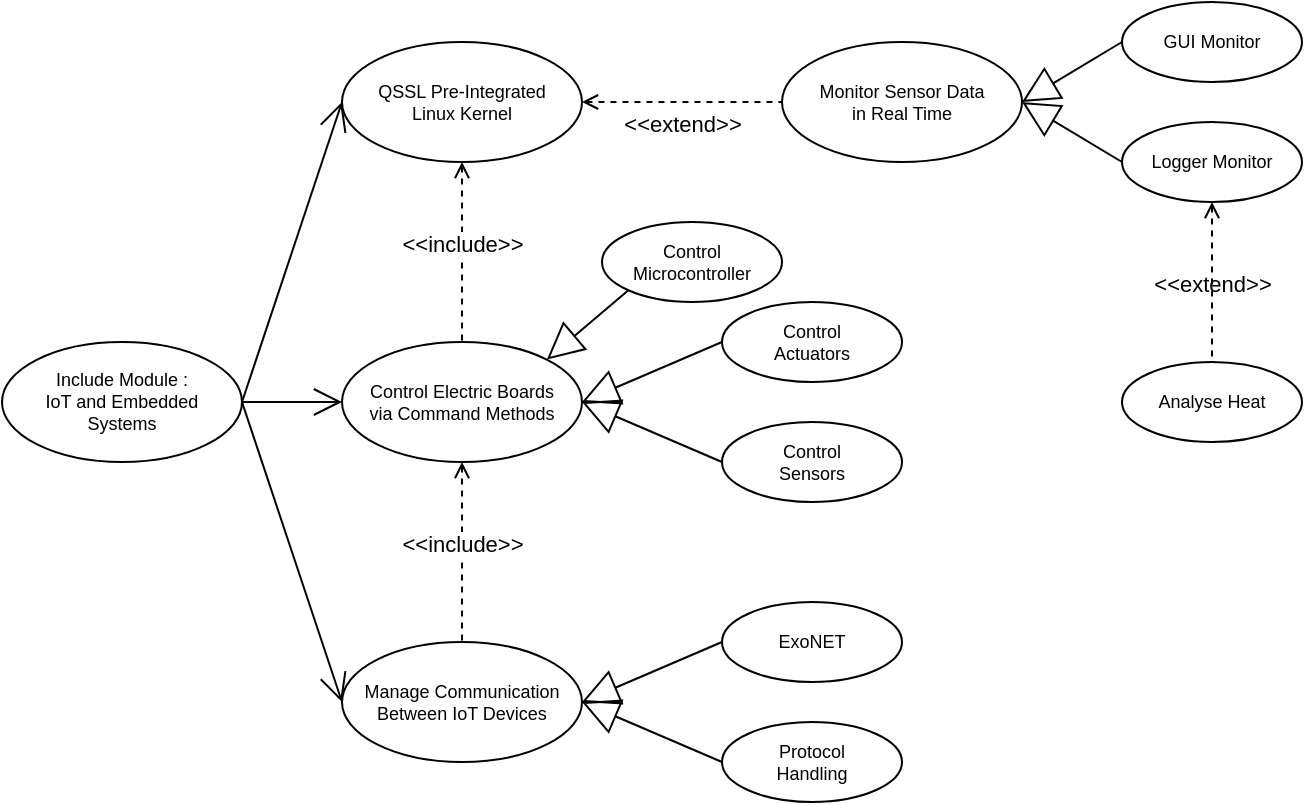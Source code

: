 <mxfile version="24.6.1" type="device">
  <diagram name="Page-1" id="JFPJkxZZSjxiJD6og031">
    <mxGraphModel dx="-61" dy="529" grid="1" gridSize="10" guides="1" tooltips="1" connect="1" arrows="1" fold="1" page="1" pageScale="1" pageWidth="850" pageHeight="1100" math="0" shadow="0">
      <root>
        <mxCell id="0" />
        <mxCell id="1" parent="0" />
        <mxCell id="5J0PExLWSg5odvyhJzei-1" value="Include Module :&lt;div&gt;IoT and Embedded&lt;/div&gt;&lt;div&gt;Systems&lt;/div&gt;" style="ellipse;whiteSpace=wrap;html=1;fontSize=9;" parent="1" vertex="1">
          <mxGeometry x="920" y="490" width="120" height="60" as="geometry" />
        </mxCell>
        <mxCell id="5J0PExLWSg5odvyhJzei-2" value="Monitor Sensor Data&lt;div&gt;in Real Time&lt;/div&gt;" style="ellipse;whiteSpace=wrap;html=1;fontSize=9;" parent="1" vertex="1">
          <mxGeometry x="1310" y="340" width="120" height="60" as="geometry" />
        </mxCell>
        <mxCell id="5J0PExLWSg5odvyhJzei-3" value="Manage Communication&lt;div&gt;Between IoT Devices&lt;/div&gt;" style="ellipse;whiteSpace=wrap;html=1;fontSize=9;" parent="1" vertex="1">
          <mxGeometry x="1090" y="640" width="120" height="60" as="geometry" />
        </mxCell>
        <mxCell id="5J0PExLWSg5odvyhJzei-4" value="Control Electric Boards&lt;div&gt;via Command Methods&lt;/div&gt;" style="ellipse;whiteSpace=wrap;html=1;fontSize=9;" parent="1" vertex="1">
          <mxGeometry x="1090" y="490" width="120" height="60" as="geometry" />
        </mxCell>
        <mxCell id="5J0PExLWSg5odvyhJzei-5" value="Control&lt;div&gt;Microcontroller&lt;/div&gt;" style="ellipse;whiteSpace=wrap;html=1;fontSize=9;" parent="1" vertex="1">
          <mxGeometry x="1220" y="430" width="90" height="40" as="geometry" />
        </mxCell>
        <mxCell id="5J0PExLWSg5odvyhJzei-6" value="" style="endArrow=none;endSize=16;endFill=0;html=1;rounded=0;exitX=1;exitY=0;exitDx=0;exitDy=0;entryX=0;entryY=1;entryDx=0;entryDy=0;startArrow=block;startFill=0;startSize=16;" parent="1" source="5J0PExLWSg5odvyhJzei-4" target="5J0PExLWSg5odvyhJzei-5" edge="1">
          <mxGeometry width="160" relative="1" as="geometry">
            <mxPoint x="1270" y="537.5" as="sourcePoint" />
            <mxPoint x="1310" y="502.5" as="targetPoint" />
          </mxGeometry>
        </mxCell>
        <mxCell id="5J0PExLWSg5odvyhJzei-7" value="&lt;div&gt;Control&lt;/div&gt;&lt;div&gt;Actuators&lt;/div&gt;" style="ellipse;whiteSpace=wrap;html=1;fontSize=9;" parent="1" vertex="1">
          <mxGeometry x="1280" y="470" width="90" height="40" as="geometry" />
        </mxCell>
        <mxCell id="5J0PExLWSg5odvyhJzei-8" value="Control&lt;div&gt;Sensors&lt;/div&gt;" style="ellipse;whiteSpace=wrap;html=1;fontSize=9;" parent="1" vertex="1">
          <mxGeometry x="1280" y="530" width="90" height="40" as="geometry" />
        </mxCell>
        <mxCell id="5J0PExLWSg5odvyhJzei-9" value="" style="endArrow=none;endSize=16;endFill=0;html=1;rounded=0;exitX=1;exitY=0.5;exitDx=0;exitDy=0;entryX=0;entryY=0.5;entryDx=0;entryDy=0;startArrow=block;startFill=0;startSize=16;" parent="1" source="5J0PExLWSg5odvyhJzei-4" target="5J0PExLWSg5odvyhJzei-7" edge="1">
          <mxGeometry width="160" relative="1" as="geometry">
            <mxPoint x="1203" y="509" as="sourcePoint" />
            <mxPoint x="1243" y="474" as="targetPoint" />
          </mxGeometry>
        </mxCell>
        <mxCell id="5J0PExLWSg5odvyhJzei-10" value="" style="endArrow=none;endSize=16;endFill=0;html=1;rounded=0;entryX=0;entryY=0.5;entryDx=0;entryDy=0;startArrow=block;startFill=0;startSize=16;" parent="1" target="5J0PExLWSg5odvyhJzei-8" edge="1">
          <mxGeometry width="160" relative="1" as="geometry">
            <mxPoint x="1210" y="520" as="sourcePoint" />
            <mxPoint x="1290" y="500" as="targetPoint" />
          </mxGeometry>
        </mxCell>
        <mxCell id="5J0PExLWSg5odvyhJzei-11" value="QSSL Pre-Integrated&lt;div&gt;Linux Kernel&lt;/div&gt;" style="ellipse;whiteSpace=wrap;html=1;fontSize=9;" parent="1" vertex="1">
          <mxGeometry x="1090" y="340" width="120" height="60" as="geometry" />
        </mxCell>
        <mxCell id="5J0PExLWSg5odvyhJzei-12" value="" style="html=1;verticalAlign=bottom;labelBackgroundColor=none;endArrow=none;endFill=0;dashed=1;rounded=0;entryX=0.5;entryY=0;entryDx=0;entryDy=0;exitX=0.5;exitY=1;exitDx=0;exitDy=0;startArrow=open;startFill=0;" parent="1" source="5J0PExLWSg5odvyhJzei-11" target="5J0PExLWSg5odvyhJzei-4" edge="1">
          <mxGeometry x="0.143" width="160" relative="1" as="geometry">
            <mxPoint x="1149.74" y="400" as="sourcePoint" />
            <mxPoint x="1149.74" y="490" as="targetPoint" />
            <mxPoint as="offset" />
          </mxGeometry>
        </mxCell>
        <mxCell id="5J0PExLWSg5odvyhJzei-13" value="&amp;lt;&amp;lt;include&amp;gt;&amp;gt;" style="edgeLabel;html=1;align=center;verticalAlign=middle;resizable=0;points=[];" parent="5J0PExLWSg5odvyhJzei-12" vertex="1" connectable="0">
          <mxGeometry x="-0.192" y="-2" relative="1" as="geometry">
            <mxPoint x="2" y="4" as="offset" />
          </mxGeometry>
        </mxCell>
        <mxCell id="5J0PExLWSg5odvyhJzei-14" value="&amp;lt;&amp;lt;extend&amp;gt;&amp;gt;" style="html=1;verticalAlign=bottom;labelBackgroundColor=none;endArrow=none;endFill=0;dashed=1;rounded=0;exitX=1;exitY=0.5;exitDx=0;exitDy=0;entryX=0;entryY=0.5;entryDx=0;entryDy=0;startArrow=open;startFill=0;" parent="1" source="5J0PExLWSg5odvyhJzei-11" target="5J0PExLWSg5odvyhJzei-2" edge="1">
          <mxGeometry y="-20" width="160" relative="1" as="geometry">
            <mxPoint x="1225" y="359.71" as="sourcePoint" />
            <mxPoint x="1295" y="359.71" as="targetPoint" />
            <mxPoint as="offset" />
          </mxGeometry>
        </mxCell>
        <mxCell id="5J0PExLWSg5odvyhJzei-15" value="GUI Monitor" style="ellipse;whiteSpace=wrap;html=1;fontSize=9;" parent="1" vertex="1">
          <mxGeometry x="1480" y="320" width="90" height="40" as="geometry" />
        </mxCell>
        <mxCell id="5J0PExLWSg5odvyhJzei-16" value="Logger Monitor" style="ellipse;whiteSpace=wrap;html=1;fontSize=9;" parent="1" vertex="1">
          <mxGeometry x="1480" y="380" width="90" height="40" as="geometry" />
        </mxCell>
        <mxCell id="5J0PExLWSg5odvyhJzei-17" value="" style="endArrow=none;endSize=16;endFill=0;html=1;rounded=0;exitX=1;exitY=0.5;exitDx=0;exitDy=0;entryX=0;entryY=0.5;entryDx=0;entryDy=0;startArrow=block;startFill=0;startSize=16;" parent="1" source="5J0PExLWSg5odvyhJzei-2" target="5J0PExLWSg5odvyhJzei-15" edge="1">
          <mxGeometry width="160" relative="1" as="geometry">
            <mxPoint x="1430" y="370" as="sourcePoint" />
            <mxPoint x="1480" y="340" as="targetPoint" />
          </mxGeometry>
        </mxCell>
        <mxCell id="5J0PExLWSg5odvyhJzei-18" value="" style="endArrow=none;endSize=16;endFill=0;html=1;rounded=0;exitX=1;exitY=0.5;exitDx=0;exitDy=0;entryX=0;entryY=0.5;entryDx=0;entryDy=0;startArrow=block;startFill=0;startSize=16;" parent="1" source="5J0PExLWSg5odvyhJzei-2" target="5J0PExLWSg5odvyhJzei-16" edge="1">
          <mxGeometry width="160" relative="1" as="geometry">
            <mxPoint x="1435" y="370" as="sourcePoint" />
            <mxPoint x="1485" y="400" as="targetPoint" />
          </mxGeometry>
        </mxCell>
        <mxCell id="5J0PExLWSg5odvyhJzei-19" value="Analyse Heat" style="ellipse;whiteSpace=wrap;html=1;fontSize=9;" parent="1" vertex="1">
          <mxGeometry x="1480" y="500" width="90" height="40" as="geometry" />
        </mxCell>
        <mxCell id="5J0PExLWSg5odvyhJzei-20" value="&amp;lt;&amp;lt;extend&amp;gt;&amp;gt;" style="html=1;verticalAlign=bottom;labelBackgroundColor=none;endArrow=none;endFill=0;dashed=1;rounded=0;exitX=0.5;exitY=1;exitDx=0;exitDy=0;entryX=0.5;entryY=0;entryDx=0;entryDy=0;startArrow=open;startFill=0;" parent="1" source="5J0PExLWSg5odvyhJzei-16" target="5J0PExLWSg5odvyhJzei-19" edge="1">
          <mxGeometry x="0.25" width="160" relative="1" as="geometry">
            <mxPoint x="1450" y="514" as="sourcePoint" />
            <mxPoint x="1526" y="534" as="targetPoint" />
            <mxPoint as="offset" />
          </mxGeometry>
        </mxCell>
        <mxCell id="5J0PExLWSg5odvyhJzei-21" value="" style="html=1;verticalAlign=bottom;labelBackgroundColor=none;endArrow=none;endFill=0;dashed=1;rounded=0;entryX=0.5;entryY=0;entryDx=0;entryDy=0;exitX=0.5;exitY=1;exitDx=0;exitDy=0;startArrow=open;startFill=0;" parent="1" source="5J0PExLWSg5odvyhJzei-4" target="5J0PExLWSg5odvyhJzei-3" edge="1">
          <mxGeometry x="0.143" width="160" relative="1" as="geometry">
            <mxPoint x="1149.74" y="550" as="sourcePoint" />
            <mxPoint x="1149.74" y="640" as="targetPoint" />
            <mxPoint as="offset" />
          </mxGeometry>
        </mxCell>
        <mxCell id="5J0PExLWSg5odvyhJzei-22" value="&amp;lt;&amp;lt;include&amp;gt;&amp;gt;" style="edgeLabel;html=1;align=center;verticalAlign=middle;resizable=0;points=[];" parent="5J0PExLWSg5odvyhJzei-21" vertex="1" connectable="0">
          <mxGeometry x="-0.192" y="-2" relative="1" as="geometry">
            <mxPoint x="2" y="4" as="offset" />
          </mxGeometry>
        </mxCell>
        <mxCell id="5J0PExLWSg5odvyhJzei-23" value="ExoNET" style="ellipse;whiteSpace=wrap;html=1;fontSize=9;" parent="1" vertex="1">
          <mxGeometry x="1280" y="620" width="90" height="40" as="geometry" />
        </mxCell>
        <mxCell id="5J0PExLWSg5odvyhJzei-24" value="Protocol&lt;div&gt;Handling&lt;/div&gt;" style="ellipse;whiteSpace=wrap;html=1;fontSize=9;" parent="1" vertex="1">
          <mxGeometry x="1280" y="680" width="90" height="40" as="geometry" />
        </mxCell>
        <mxCell id="5J0PExLWSg5odvyhJzei-25" value="" style="endArrow=none;endSize=16;endFill=0;html=1;rounded=0;exitX=1;exitY=0.5;exitDx=0;exitDy=0;entryX=0;entryY=0.5;entryDx=0;entryDy=0;startArrow=block;startFill=0;startSize=16;" parent="1" source="5J0PExLWSg5odvyhJzei-3" target="5J0PExLWSg5odvyhJzei-23" edge="1">
          <mxGeometry width="160" relative="1" as="geometry">
            <mxPoint x="1210" y="670" as="sourcePoint" />
            <mxPoint x="1243" y="624" as="targetPoint" />
          </mxGeometry>
        </mxCell>
        <mxCell id="5J0PExLWSg5odvyhJzei-26" value="" style="endArrow=none;endSize=16;endFill=0;html=1;rounded=0;entryX=0;entryY=0.5;entryDx=0;entryDy=0;exitX=1;exitY=0.5;exitDx=0;exitDy=0;startArrow=block;startFill=0;startSize=16;" parent="1" source="5J0PExLWSg5odvyhJzei-3" target="5J0PExLWSg5odvyhJzei-24" edge="1">
          <mxGeometry width="160" relative="1" as="geometry">
            <mxPoint x="1210" y="670" as="sourcePoint" />
            <mxPoint x="1290" y="650" as="targetPoint" />
          </mxGeometry>
        </mxCell>
        <mxCell id="5J0PExLWSg5odvyhJzei-27" value="" style="endArrow=open;endFill=1;endSize=12;html=1;rounded=0;exitX=1;exitY=0.5;exitDx=0;exitDy=0;entryX=0;entryY=0.5;entryDx=0;entryDy=0;" parent="1" source="5J0PExLWSg5odvyhJzei-1" target="5J0PExLWSg5odvyhJzei-4" edge="1">
          <mxGeometry width="160" relative="1" as="geometry">
            <mxPoint x="1040" y="519.76" as="sourcePoint" />
            <mxPoint x="1080" y="490" as="targetPoint" />
          </mxGeometry>
        </mxCell>
        <mxCell id="5J0PExLWSg5odvyhJzei-28" value="" style="endArrow=open;endFill=1;endSize=12;html=1;rounded=0;entryX=0;entryY=0.5;entryDx=0;entryDy=0;exitX=1;exitY=0.5;exitDx=0;exitDy=0;" parent="1" source="5J0PExLWSg5odvyhJzei-1" target="5J0PExLWSg5odvyhJzei-11" edge="1">
          <mxGeometry width="160" relative="1" as="geometry">
            <mxPoint x="1050" y="530" as="sourcePoint" />
            <mxPoint x="1100" y="530" as="targetPoint" />
          </mxGeometry>
        </mxCell>
        <mxCell id="5J0PExLWSg5odvyhJzei-29" value="" style="endArrow=open;endFill=1;endSize=12;html=1;rounded=0;entryX=0;entryY=0.5;entryDx=0;entryDy=0;exitX=1;exitY=0.5;exitDx=0;exitDy=0;" parent="1" source="5J0PExLWSg5odvyhJzei-1" target="5J0PExLWSg5odvyhJzei-3" edge="1">
          <mxGeometry width="160" relative="1" as="geometry">
            <mxPoint x="1050" y="530" as="sourcePoint" />
            <mxPoint x="1100" y="380" as="targetPoint" />
          </mxGeometry>
        </mxCell>
      </root>
    </mxGraphModel>
  </diagram>
</mxfile>
